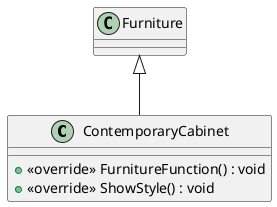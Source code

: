 @startuml
class ContemporaryCabinet {
    + <<override>> FurnitureFunction() : void
    + <<override>> ShowStyle() : void
}
Furniture <|-- ContemporaryCabinet
@enduml
